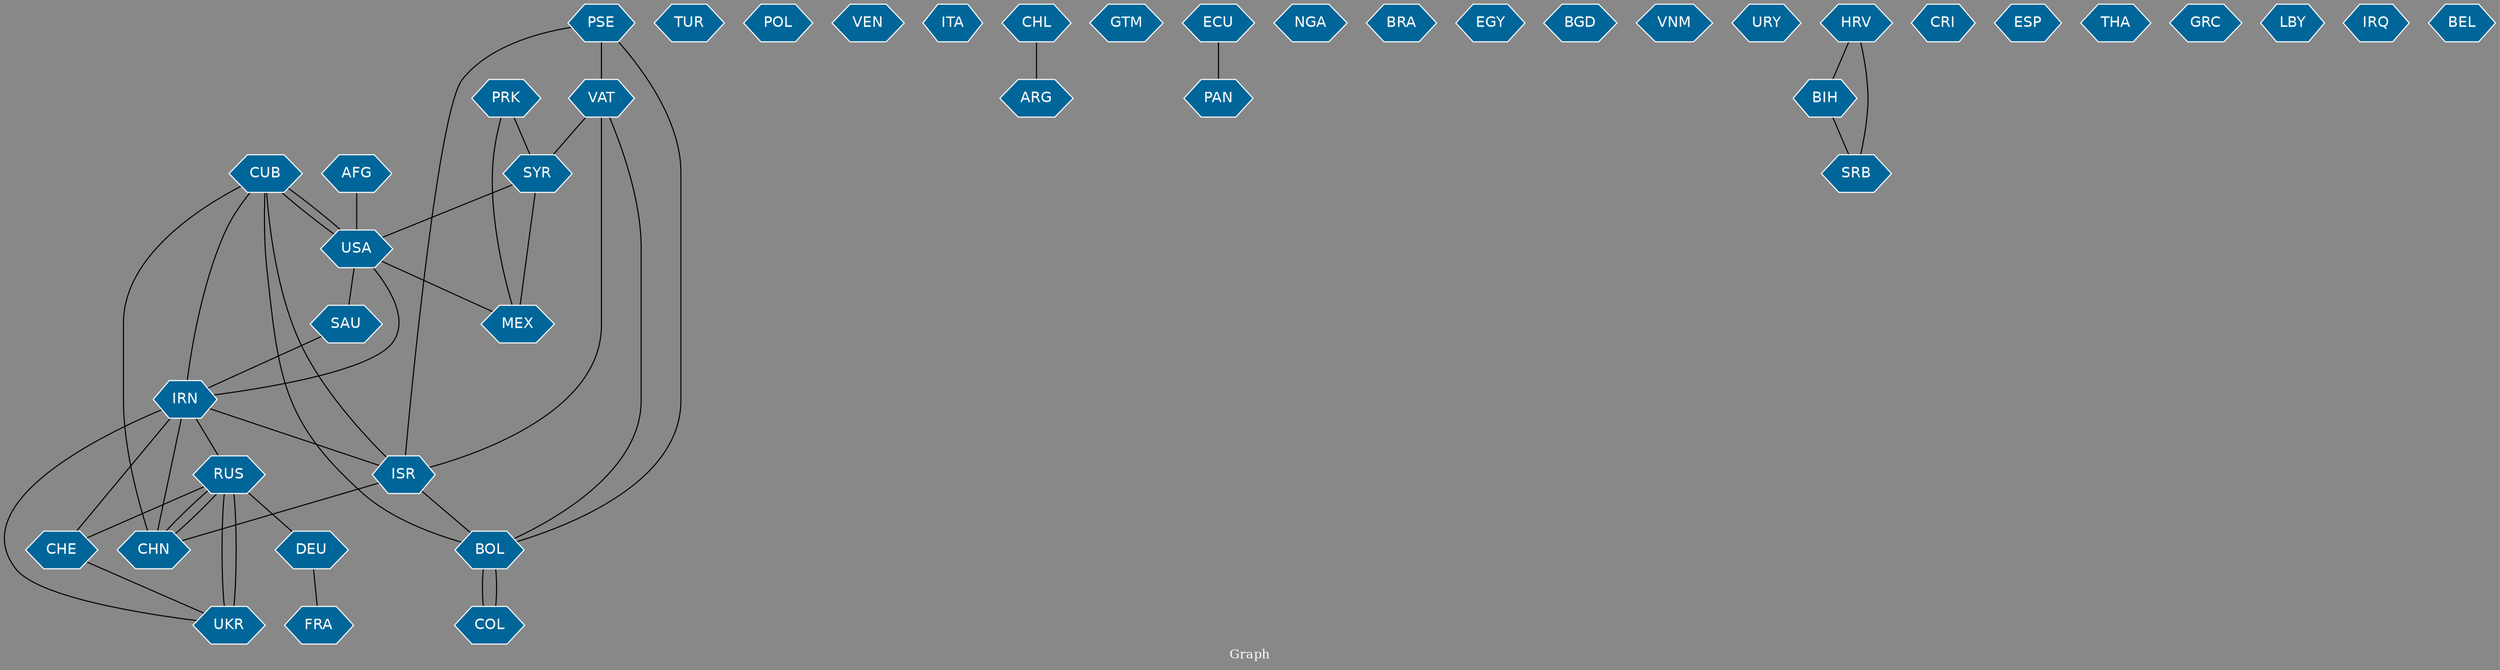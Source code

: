 // Countries together in item graph
graph {
	graph [bgcolor="#888888" fontcolor=white fontsize=12 label="Graph" outputorder=edgesfirst overlap=prism]
	node [color=white fillcolor="#006699" fontcolor=white fontname=Helvetica shape=hexagon style=filled]
	edge [arrowhead=open color=black fontcolor=white fontname=Courier fontsize=12]
		RUS [label=RUS]
		TUR [label=TUR]
		DEU [label=DEU]
		UKR [label=UKR]
		CUB [label=CUB]
		IRN [label=IRN]
		ISR [label=ISR]
		CHN [label=CHN]
		POL [label=POL]
		VEN [label=VEN]
		USA [label=USA]
		COL [label=COL]
		ITA [label=ITA]
		ARG [label=ARG]
		GTM [label=GTM]
		ECU [label=ECU]
		SYR [label=SYR]
		AFG [label=AFG]
		NGA [label=NGA]
		PAN [label=PAN]
		FRA [label=FRA]
		BRA [label=BRA]
		EGY [label=EGY]
		VAT [label=VAT]
		CHL [label=CHL]
		BGD [label=BGD]
		VNM [label=VNM]
		BOL [label=BOL]
		URY [label=URY]
		HRV [label=HRV]
		BIH [label=BIH]
		SRB [label=SRB]
		PSE [label=PSE]
		CRI [label=CRI]
		ESP [label=ESP]
		CHE [label=CHE]
		THA [label=THA]
		MEX [label=MEX]
		GRC [label=GRC]
		LBY [label=LBY]
		SAU [label=SAU]
		IRQ [label=IRQ]
		BEL [label=BEL]
		PRK [label=PRK]
			CUB -- CHN [weight=1]
			IRN -- RUS [weight=1]
			ISR -- CHN [weight=1]
			UKR -- RUS [weight=5]
			PRK -- SYR [weight=1]
			BOL -- COL [weight=1]
			SYR -- USA [weight=1]
			CHL -- ARG [weight=1]
			USA -- SAU [weight=1]
			IRN -- UKR [weight=1]
			RUS -- DEU [weight=1]
			RUS -- CHE [weight=1]
			BIH -- SRB [weight=1]
			IRN -- CHN [weight=1]
			PRK -- MEX [weight=1]
			DEU -- FRA [weight=1]
			VAT -- BOL [weight=1]
			ECU -- PAN [weight=1]
			CHN -- RUS [weight=1]
			AFG -- USA [weight=2]
			ISR -- BOL [weight=1]
			SYR -- MEX [weight=1]
			PSE -- VAT [weight=1]
			CHE -- UKR [weight=1]
			USA -- CUB [weight=1]
			HRV -- SRB [weight=1]
			CUB -- ISR [weight=1]
			IRN -- ISR [weight=1]
			USA -- MEX [weight=1]
			PSE -- ISR [weight=1]
			CUB -- USA [weight=2]
			HRV -- BIH [weight=1]
			CUB -- BOL [weight=1]
			RUS -- UKR [weight=7]
			CUB -- IRN [weight=1]
			COL -- BOL [weight=1]
			VAT -- SYR [weight=1]
			IRN -- CHE [weight=1]
			SAU -- IRN [weight=1]
			PSE -- BOL [weight=1]
			RUS -- CHN [weight=1]
			USA -- IRN [weight=1]
			VAT -- ISR [weight=1]
}